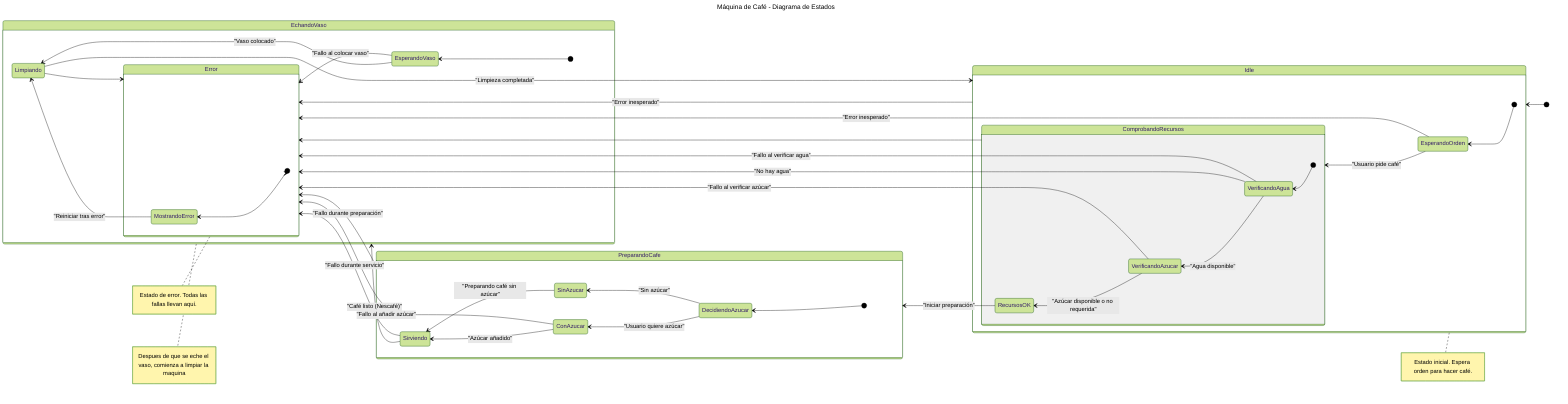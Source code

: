 ---
config:
  theme: forest
title: Máquina de Café - Diagrama de Estados
---
stateDiagram
    direction RL
    state Idle {
        direction TB
        [*] --> EsperandoOrden
        EsperandoOrden --> ComprobandoRecursos:"Usuario pide café"
        state ComprobandoRecursos {
            direction TB
            [*] --> VerificandoAgua
            VerificandoAgua --> VerificandoAzucar:"Agua disponible"
            VerificandoAzucar --> RecursosOK:"Azúcar disponible o no requerida"
            [*]      VerificandoAgua
            VerificandoAzucar
            RecursosOK
        }
    }
    state Error {
        direction TB
        [*] --> MostrandoError
        [*]    MostrandoError
    }
    state PreparandoCafe {
        direction TB
        [*] --> DecidiendoAzucar
        DecidiendoAzucar --> ConAzucar:"Usuario quiere azúcar"
        DecidiendoAzucar --> SinAzucar:"Sin azúcar"
        ConAzucar --> Sirviendo:"Azúcar añadido"
        SinAzucar --> Sirviendo:"Preparando café sin azúcar"
        [*]    DecidiendoAzucar
        ConAzucar
        SinAzucar
        Sirviendo
    }
    state EchandoVaso {
        direction TB
        Limpiando --> Error
        [*] --> EsperandoVaso
        EsperandoVaso --> Limpiando:"Vaso colocado"
        EsperandoVaso --> Error:"Fallo al colocar vaso"
        state Error {
            direction TB
            [*]      MostrandoError
        }
    }
    [*] --> Idle
    Idle --> Error:"Error inesperado"
    ComprobandoRecursos --> Error
    PreparandoCafe --> Error:"Fallo durante preparación"
    EchandoVaso --> Error
    MostrandoError --> Limpiando:"Reiniciar tras error"
    EsperandoOrden --> Error:"Error inesperado"
    VerificandoAgua --> Error:"No hay agua"
    VerificandoAgua --> Error:"Fallo al verificar agua"
    VerificandoAzucar --> Error:"Fallo al verificar azúcar"
    RecursosOK --> PreparandoCafe:"Iniciar preparación"
    ConAzucar --> Error:"Fallo al añadir azúcar"
    Sirviendo --> EchandoVaso:"Café listo (Nescafé)"
    Sirviendo --> Error:"Fallo durante servicio"
    Limpiando --> Idle:"Limpieza completada"
    note right of Error : Estado de error. Todas las fallas llevan aquí.
    note right of Idle : Estado inicial. Espera orden para hacer café.
    note right of EchandoVaso : Despues de que se eche el vaso, comienza a limpiar la maquina